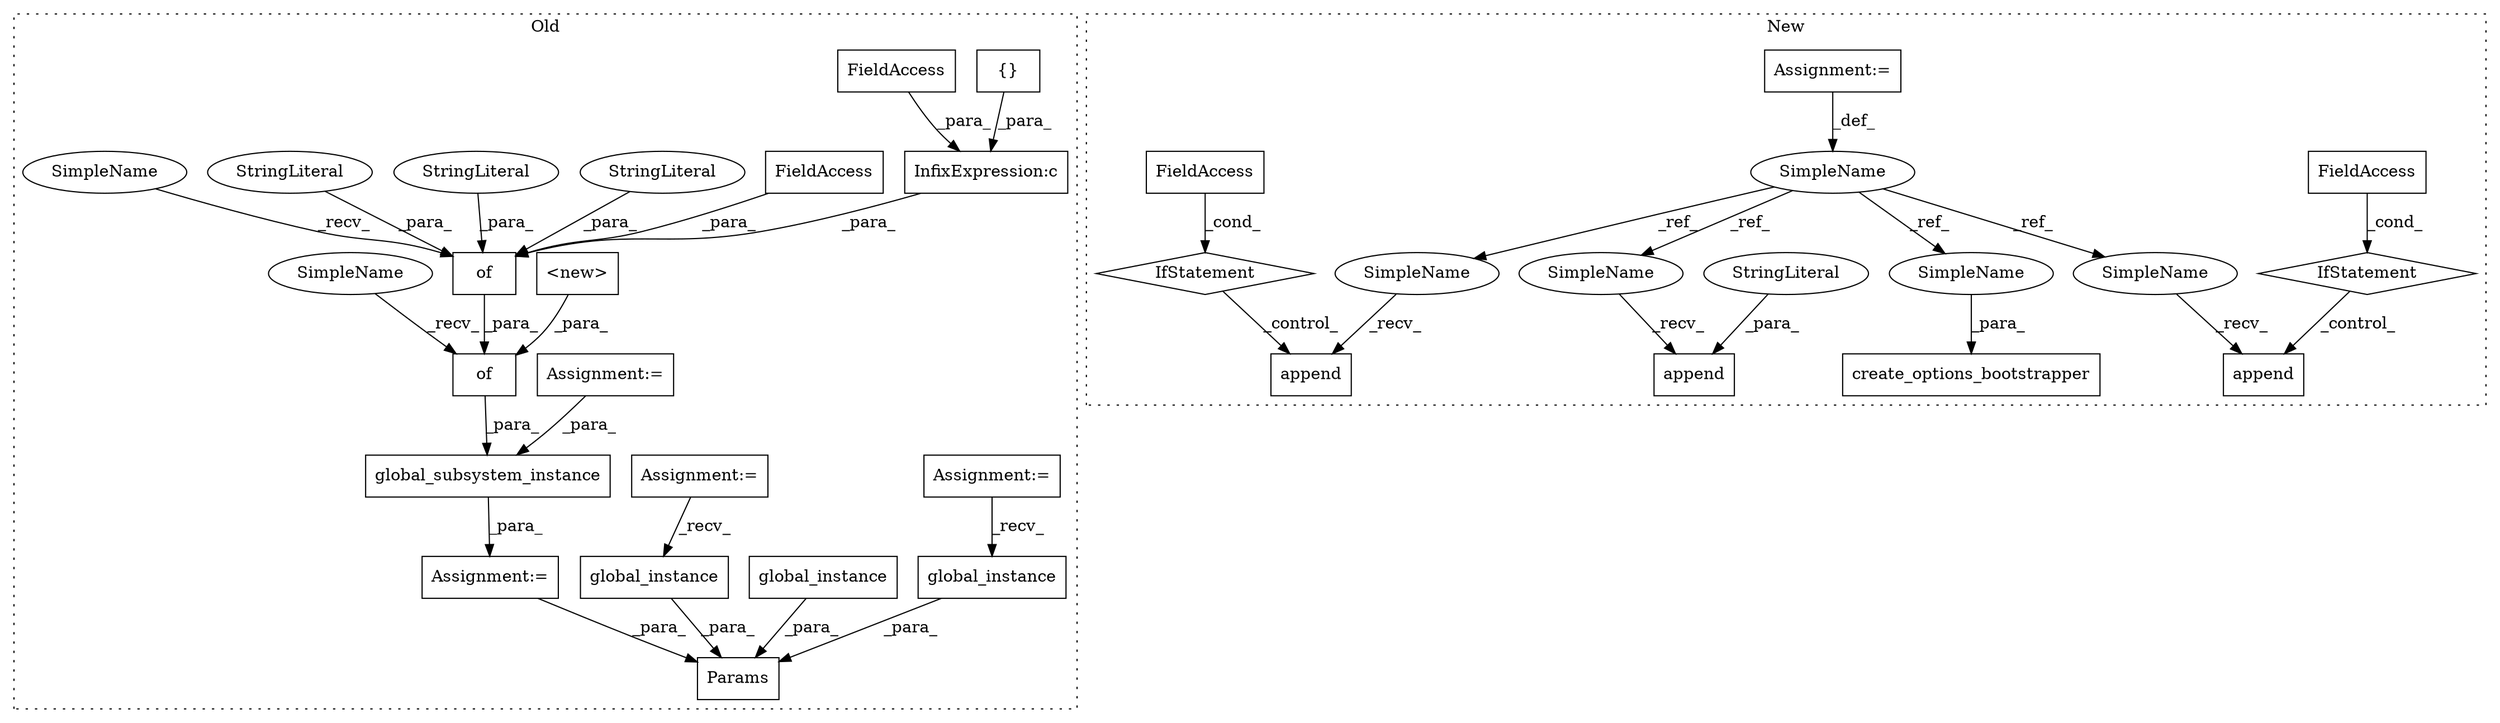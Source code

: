 digraph G {
subgraph cluster0 {
1 [label="global_instance" a="32" s="3559" l="17" shape="box"];
3 [label="Assignment:=" a="7" s="2819" l="21" shape="box"];
4 [label="Params" a="32" s="3441,3576" l="7,1" shape="box"];
5 [label="{}" a="4" s="3371" l="2" shape="box"];
6 [label="InfixExpression:c" a="27" s="3358" l="4" shape="box"];
8 [label="FieldAccess" a="22" s="3342" l="16" shape="box"];
9 [label="of" a="32" s="3294,3386" l="3,1" shape="box"];
10 [label="FieldAccess" a="22" s="3382" l="4" shape="box"];
11 [label="of" a="32" s="3260,3387" l="3,1" shape="box"];
12 [label="global_instance" a="32" s="3489" l="17" shape="box"];
13 [label="global_instance" a="32" s="3519" l="17" shape="box"];
14 [label="<new>" a="14" s="3263" l="26" shape="box"];
15 [label="global_subsystem_instance" a="32" s="3223,3388" l="26,1" shape="box"];
16 [label="Assignment:=" a="7" s="2705" l="16" shape="box"];
17 [label="Assignment:=" a="7" s="2731" l="6" shape="box"];
18 [label="Assignment:=" a="7" s="3222" l="1" shape="box"];
19 [label="StringLiteral" a="45" s="3297" l="8" shape="ellipse"];
20 [label="StringLiteral" a="45" s="3334" l="6" shape="ellipse"];
21 [label="StringLiteral" a="45" s="3375" l="6" shape="ellipse"];
35 [label="SimpleName" a="42" s="3290" l="3" shape="ellipse"];
36 [label="SimpleName" a="42" s="3256" l="3" shape="ellipse"];
label = "Old";
style="dotted";
}
subgraph cluster1 {
2 [label="IfStatement" a="25" s="2202,2222" l="4,2" shape="diamond"];
7 [label="FieldAccess" a="22" s="2206" l="16" shape="box"];
22 [label="append" a="32" s="2237" l="8" shape="box"];
23 [label="SimpleName" a="42" s="2011" l="4" shape="ellipse"];
24 [label="append" a="32" s="2280" l="8" shape="box"];
25 [label="FieldAccess" a="22" s="2261" l="4" shape="box"];
26 [label="IfStatement" a="25" s="2257,2265" l="4,2" shape="diamond"];
27 [label="Assignment:=" a="7" s="2015" l="1" shape="box"];
28 [label="create_options_bootstrapper" a="32" s="2666,2698" l="28,1" shape="box"];
29 [label="append" a="32" s="2157,2189" l="7,1" shape="box"];
30 [label="StringLiteral" a="45" s="2164" l="25" shape="ellipse"];
31 [label="SimpleName" a="42" s="2152" l="4" shape="ellipse"];
32 [label="SimpleName" a="42" s="2232" l="4" shape="ellipse"];
33 [label="SimpleName" a="42" s="2694" l="4" shape="ellipse"];
34 [label="SimpleName" a="42" s="2275" l="4" shape="ellipse"];
label = "New";
style="dotted";
}
1 -> 4 [label="_para_"];
2 -> 22 [label="_control_"];
3 -> 1 [label="_recv_"];
5 -> 6 [label="_para_"];
6 -> 9 [label="_para_"];
7 -> 2 [label="_cond_"];
8 -> 6 [label="_para_"];
9 -> 11 [label="_para_"];
10 -> 9 [label="_para_"];
11 -> 15 [label="_para_"];
12 -> 4 [label="_para_"];
13 -> 4 [label="_para_"];
14 -> 11 [label="_para_"];
15 -> 18 [label="_para_"];
16 -> 12 [label="_recv_"];
17 -> 15 [label="_para_"];
18 -> 4 [label="_para_"];
19 -> 9 [label="_para_"];
20 -> 9 [label="_para_"];
21 -> 9 [label="_para_"];
23 -> 33 [label="_ref_"];
23 -> 31 [label="_ref_"];
23 -> 34 [label="_ref_"];
23 -> 32 [label="_ref_"];
25 -> 26 [label="_cond_"];
26 -> 24 [label="_control_"];
27 -> 23 [label="_def_"];
30 -> 29 [label="_para_"];
31 -> 29 [label="_recv_"];
32 -> 22 [label="_recv_"];
33 -> 28 [label="_para_"];
34 -> 24 [label="_recv_"];
35 -> 9 [label="_recv_"];
36 -> 11 [label="_recv_"];
}